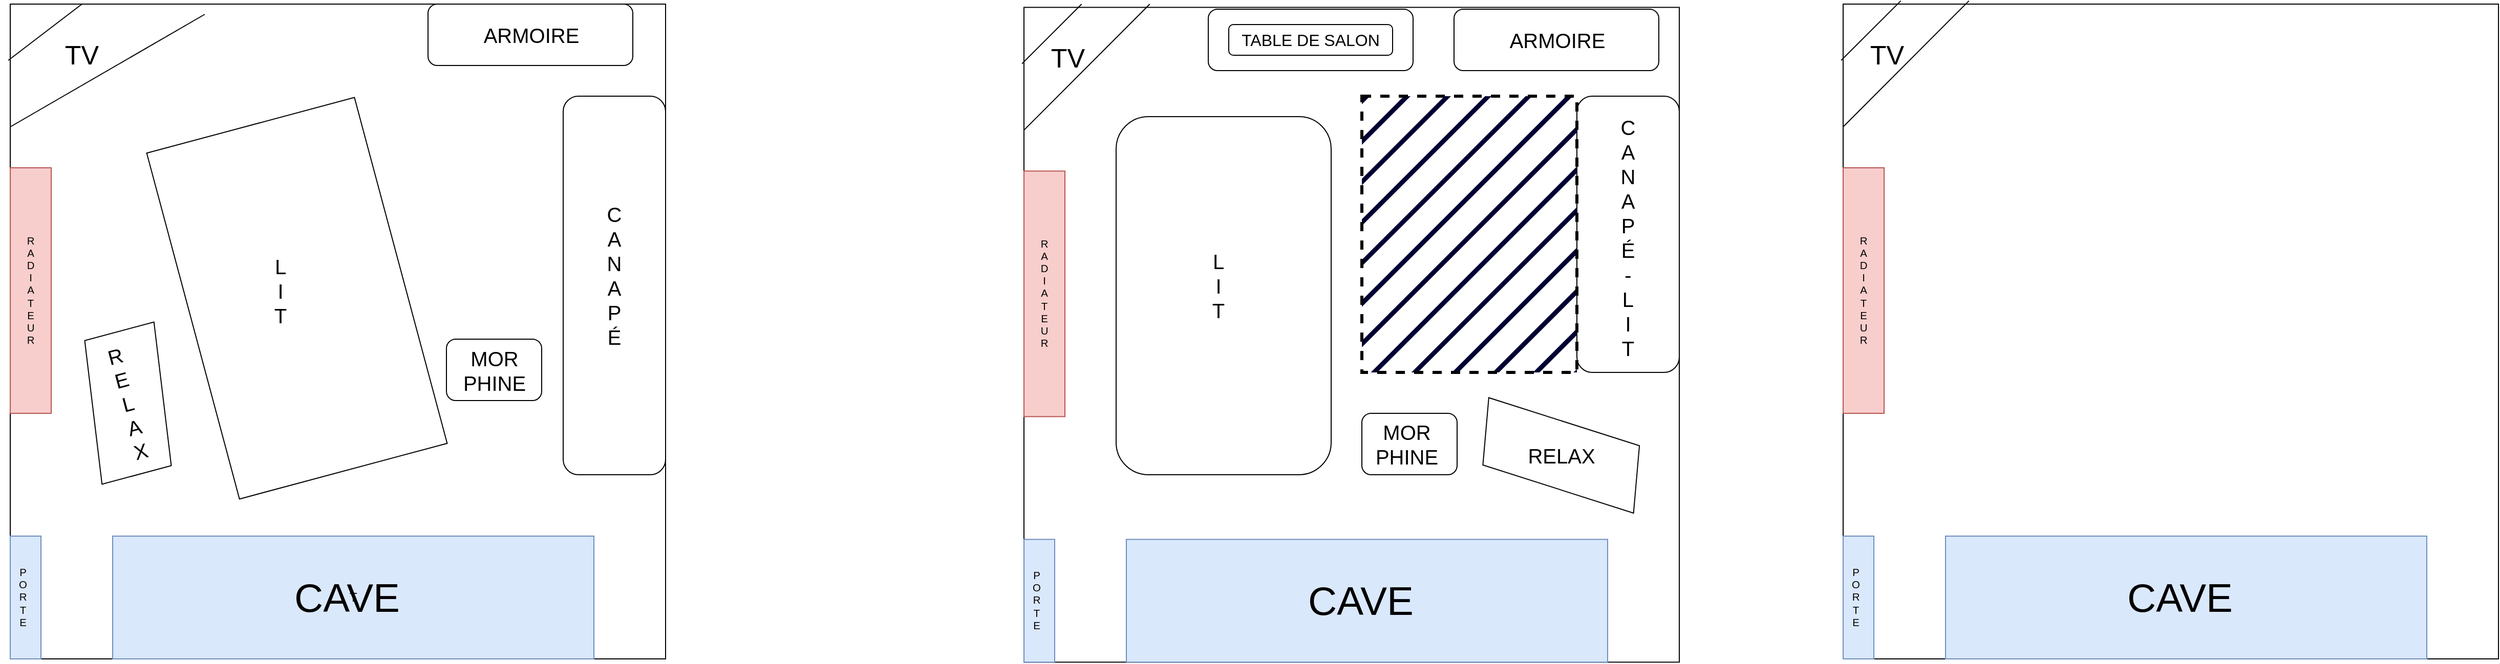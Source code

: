 <mxfile version="20.5.3" type="github">
  <diagram id="ERy5cmdqRieVJY0Wvs2K" name="Page-1">
    <mxGraphModel dx="1694" dy="1053" grid="1" gridSize="10" guides="1" tooltips="1" connect="1" arrows="1" fold="1" page="1" pageScale="1" pageWidth="850" pageHeight="1100" math="0" shadow="0">
      <root>
        <mxCell id="0" />
        <mxCell id="1" parent="0" />
        <mxCell id="TchNHPj4xIEFroDG848J-1" value="" style="whiteSpace=wrap;html=1;aspect=fixed;movable=0;resizable=0;rotatable=0;deletable=0;editable=0;connectable=0;" parent="1" vertex="1">
          <mxGeometry x="40" y="120" width="640" height="640" as="geometry" />
        </mxCell>
        <mxCell id="TchNHPj4xIEFroDG848J-2" value="" style="rounded=0;whiteSpace=wrap;html=1;fillColor=#dae8fc;strokeColor=#6c8ebf;" parent="1" vertex="1">
          <mxGeometry x="40" y="640" width="30" height="120" as="geometry" />
        </mxCell>
        <mxCell id="TchNHPj4xIEFroDG848J-3" value="T" style="rounded=0;whiteSpace=wrap;html=1;fillColor=#dae8fc;strokeColor=#6c8ebf;" parent="1" vertex="1">
          <mxGeometry x="140" y="640" width="470" height="120" as="geometry" />
        </mxCell>
        <mxCell id="TchNHPj4xIEFroDG848J-4" value="" style="rounded=0;whiteSpace=wrap;html=1;fillColor=#f8cecc;strokeColor=#b85450;" parent="1" vertex="1">
          <mxGeometry x="40" y="280" width="40" height="240" as="geometry" />
        </mxCell>
        <mxCell id="TchNHPj4xIEFroDG848J-6" value="" style="endArrow=none;html=1;rounded=0;" parent="1" edge="1">
          <mxGeometry width="50" height="50" relative="1" as="geometry">
            <mxPoint x="40" y="240" as="sourcePoint" />
            <mxPoint x="230" y="130" as="targetPoint" />
          </mxGeometry>
        </mxCell>
        <mxCell id="TchNHPj4xIEFroDG848J-10" value="" style="endArrow=none;html=1;rounded=0;exitX=-0.003;exitY=0.086;exitDx=0;exitDy=0;exitPerimeter=0;" parent="1" source="TchNHPj4xIEFroDG848J-1" edge="1">
          <mxGeometry width="50" height="50" relative="1" as="geometry">
            <mxPoint x="10" y="203.2" as="sourcePoint" />
            <mxPoint x="110" y="120" as="targetPoint" />
          </mxGeometry>
        </mxCell>
        <mxCell id="TchNHPj4xIEFroDG848J-11" value="&lt;font style=&quot;font-size: 26px;&quot;&gt;TV&lt;/font&gt;" style="text;html=1;strokeColor=none;fillColor=none;align=center;verticalAlign=middle;whiteSpace=wrap;rounded=0;" parent="1" vertex="1">
          <mxGeometry x="80" y="155" width="60" height="30" as="geometry" />
        </mxCell>
        <mxCell id="TchNHPj4xIEFroDG848J-26" value="&lt;font style=&quot;font-size: 38.9px;&quot;&gt;CAVE&lt;/font&gt;" style="text;html=1;strokeColor=none;fillColor=none;align=center;verticalAlign=middle;whiteSpace=wrap;rounded=0;fontSize=26;" parent="1" vertex="1">
          <mxGeometry x="274" y="686" width="190" height="30" as="geometry" />
        </mxCell>
        <mxCell id="TchNHPj4xIEFroDG848J-27" value="&lt;div style=&quot;font-size: 10.19px;&quot;&gt;&lt;font style=&quot;font-size: 10.19px;&quot;&gt;P&lt;/font&gt;&lt;/div&gt;&lt;div style=&quot;font-size: 10.19px;&quot;&gt;&lt;font style=&quot;font-size: 10.19px;&quot;&gt;O&lt;/font&gt;&lt;/div&gt;&lt;div style=&quot;font-size: 10.19px;&quot;&gt;&lt;font style=&quot;font-size: 10.19px;&quot;&gt;R&lt;/font&gt;&lt;/div&gt;&lt;div style=&quot;font-size: 10.19px;&quot;&gt;&lt;font style=&quot;font-size: 10.19px;&quot;&gt;T&lt;/font&gt;&lt;/div&gt;&lt;div style=&quot;font-size: 10.19px;&quot;&gt;&lt;font style=&quot;font-size: 10.19px;&quot;&gt;E&lt;/font&gt;&lt;/div&gt;" style="text;html=1;strokeColor=none;fillColor=none;align=center;verticalAlign=middle;whiteSpace=wrap;rounded=0;fontSize=38.9;" parent="1" vertex="1">
          <mxGeometry x="40" y="640" width="25" height="120" as="geometry" />
        </mxCell>
        <mxCell id="TchNHPj4xIEFroDG848J-28" value="&lt;div&gt;R&lt;/div&gt;&lt;div&gt;A&lt;/div&gt;&lt;div&gt;D&lt;/div&gt;&lt;div&gt;I&lt;/div&gt;&lt;div&gt;A&lt;/div&gt;&lt;div&gt;T&lt;/div&gt;&lt;div&gt;E&lt;/div&gt;&lt;div&gt;U&lt;/div&gt;&lt;div&gt;R&lt;br&gt;&lt;/div&gt;" style="text;html=1;strokeColor=none;fillColor=none;align=center;verticalAlign=middle;whiteSpace=wrap;rounded=0;fontSize=10.19;" parent="1" vertex="1">
          <mxGeometry x="30" y="385" width="60" height="30" as="geometry" />
        </mxCell>
        <mxCell id="TchNHPj4xIEFroDG848J-29" value="" style="whiteSpace=wrap;html=1;aspect=fixed;movable=0;resizable=0;rotatable=0;deletable=0;editable=0;connectable=0;" parent="1" vertex="1">
          <mxGeometry x="1030" y="123.2" width="640" height="640" as="geometry" />
        </mxCell>
        <mxCell id="TchNHPj4xIEFroDG848J-30" value="" style="rounded=0;whiteSpace=wrap;html=1;fillColor=#dae8fc;strokeColor=#6c8ebf;" parent="1" vertex="1">
          <mxGeometry x="1030" y="643.2" width="30" height="120" as="geometry" />
        </mxCell>
        <mxCell id="TchNHPj4xIEFroDG848J-31" value="" style="rounded=0;whiteSpace=wrap;html=1;fillColor=#dae8fc;strokeColor=#6c8ebf;" parent="1" vertex="1">
          <mxGeometry x="1130" y="643.2" width="470" height="120" as="geometry" />
        </mxCell>
        <mxCell id="TchNHPj4xIEFroDG848J-32" value="" style="rounded=0;whiteSpace=wrap;html=1;fillColor=#f8cecc;strokeColor=#b85450;" parent="1" vertex="1">
          <mxGeometry x="1030" y="283.2" width="40" height="240" as="geometry" />
        </mxCell>
        <mxCell id="TchNHPj4xIEFroDG848J-33" value="" style="endArrow=none;html=1;rounded=0;entryX=0.192;entryY=-0.005;entryDx=0;entryDy=0;entryPerimeter=0;" parent="1" target="TchNHPj4xIEFroDG848J-29" edge="1">
          <mxGeometry width="50" height="50" relative="1" as="geometry">
            <mxPoint x="1030" y="243.2" as="sourcePoint" />
            <mxPoint x="1080" y="193.2" as="targetPoint" />
          </mxGeometry>
        </mxCell>
        <mxCell id="TchNHPj4xIEFroDG848J-34" value="" style="endArrow=none;html=1;rounded=0;entryX=0.088;entryY=-0.005;entryDx=0;entryDy=0;entryPerimeter=0;exitX=-0.003;exitY=0.086;exitDx=0;exitDy=0;exitPerimeter=0;" parent="1" source="TchNHPj4xIEFroDG848J-29" target="TchNHPj4xIEFroDG848J-29" edge="1">
          <mxGeometry width="50" height="50" relative="1" as="geometry">
            <mxPoint x="1000" y="206.4" as="sourcePoint" />
            <mxPoint x="1122.88" y="83.2" as="targetPoint" />
          </mxGeometry>
        </mxCell>
        <mxCell id="TchNHPj4xIEFroDG848J-35" value="&lt;font style=&quot;font-size: 26px;&quot;&gt;TV&lt;/font&gt;" style="text;html=1;strokeColor=none;fillColor=none;align=center;verticalAlign=middle;whiteSpace=wrap;rounded=0;" parent="1" vertex="1">
          <mxGeometry x="1043" y="158.2" width="60" height="30" as="geometry" />
        </mxCell>
        <mxCell id="TchNHPj4xIEFroDG848J-36" value="&lt;font style=&quot;font-size: 38.9px;&quot;&gt;CAVE&lt;/font&gt;" style="text;html=1;strokeColor=none;fillColor=none;align=center;verticalAlign=middle;whiteSpace=wrap;rounded=0;fontSize=26;" parent="1" vertex="1">
          <mxGeometry x="1264" y="689.2" width="190" height="30" as="geometry" />
        </mxCell>
        <mxCell id="TchNHPj4xIEFroDG848J-37" value="&lt;div style=&quot;font-size: 10.19px;&quot;&gt;&lt;font style=&quot;font-size: 10.19px;&quot;&gt;P&lt;/font&gt;&lt;/div&gt;&lt;div style=&quot;font-size: 10.19px;&quot;&gt;&lt;font style=&quot;font-size: 10.19px;&quot;&gt;O&lt;/font&gt;&lt;/div&gt;&lt;div style=&quot;font-size: 10.19px;&quot;&gt;&lt;font style=&quot;font-size: 10.19px;&quot;&gt;R&lt;/font&gt;&lt;/div&gt;&lt;div style=&quot;font-size: 10.19px;&quot;&gt;&lt;font style=&quot;font-size: 10.19px;&quot;&gt;T&lt;/font&gt;&lt;/div&gt;&lt;div style=&quot;font-size: 10.19px;&quot;&gt;&lt;font style=&quot;font-size: 10.19px;&quot;&gt;E&lt;/font&gt;&lt;/div&gt;" style="text;html=1;strokeColor=none;fillColor=none;align=center;verticalAlign=middle;whiteSpace=wrap;rounded=0;fontSize=38.9;" parent="1" vertex="1">
          <mxGeometry x="1030" y="643.2" width="25" height="120" as="geometry" />
        </mxCell>
        <mxCell id="TchNHPj4xIEFroDG848J-38" value="&lt;div&gt;R&lt;/div&gt;&lt;div&gt;A&lt;/div&gt;&lt;div&gt;D&lt;/div&gt;&lt;div&gt;I&lt;/div&gt;&lt;div&gt;A&lt;/div&gt;&lt;div&gt;T&lt;/div&gt;&lt;div&gt;E&lt;/div&gt;&lt;div&gt;U&lt;/div&gt;&lt;div&gt;R&lt;br&gt;&lt;/div&gt;" style="text;html=1;strokeColor=none;fillColor=none;align=center;verticalAlign=middle;whiteSpace=wrap;rounded=0;fontSize=10.19;" parent="1" vertex="1">
          <mxGeometry x="1020" y="388.2" width="60" height="30" as="geometry" />
        </mxCell>
        <mxCell id="TchNHPj4xIEFroDG848J-39" value="" style="whiteSpace=wrap;html=1;aspect=fixed;" parent="1" vertex="1">
          <mxGeometry x="1830" y="120.0" width="640" height="640" as="geometry" />
        </mxCell>
        <mxCell id="TchNHPj4xIEFroDG848J-40" value="" style="rounded=0;whiteSpace=wrap;html=1;fillColor=#dae8fc;strokeColor=#6c8ebf;" parent="1" vertex="1">
          <mxGeometry x="1830" y="640" width="30" height="120" as="geometry" />
        </mxCell>
        <mxCell id="TchNHPj4xIEFroDG848J-41" value="" style="rounded=0;whiteSpace=wrap;html=1;fillColor=#dae8fc;strokeColor=#6c8ebf;" parent="1" vertex="1">
          <mxGeometry x="1930" y="640" width="470" height="120" as="geometry" />
        </mxCell>
        <mxCell id="TchNHPj4xIEFroDG848J-42" value="" style="rounded=0;whiteSpace=wrap;html=1;fillColor=#f8cecc;strokeColor=#b85450;" parent="1" vertex="1">
          <mxGeometry x="1830" y="280" width="40" height="240" as="geometry" />
        </mxCell>
        <mxCell id="TchNHPj4xIEFroDG848J-43" value="" style="endArrow=none;html=1;rounded=0;entryX=0.192;entryY=-0.005;entryDx=0;entryDy=0;entryPerimeter=0;" parent="1" target="TchNHPj4xIEFroDG848J-39" edge="1">
          <mxGeometry width="50" height="50" relative="1" as="geometry">
            <mxPoint x="1830" y="240.0" as="sourcePoint" />
            <mxPoint x="1880" y="190" as="targetPoint" />
          </mxGeometry>
        </mxCell>
        <mxCell id="TchNHPj4xIEFroDG848J-44" value="" style="endArrow=none;html=1;rounded=0;entryX=0.088;entryY=-0.005;entryDx=0;entryDy=0;entryPerimeter=0;exitX=-0.003;exitY=0.086;exitDx=0;exitDy=0;exitPerimeter=0;" parent="1" source="TchNHPj4xIEFroDG848J-39" target="TchNHPj4xIEFroDG848J-39" edge="1">
          <mxGeometry width="50" height="50" relative="1" as="geometry">
            <mxPoint x="1800" y="203.2" as="sourcePoint" />
            <mxPoint x="1922.88" y="80.0" as="targetPoint" />
          </mxGeometry>
        </mxCell>
        <mxCell id="TchNHPj4xIEFroDG848J-45" value="&lt;font style=&quot;font-size: 26px;&quot;&gt;TV&lt;/font&gt;" style="text;html=1;strokeColor=none;fillColor=none;align=center;verticalAlign=middle;whiteSpace=wrap;rounded=0;" parent="1" vertex="1">
          <mxGeometry x="1843" y="155" width="60" height="30" as="geometry" />
        </mxCell>
        <mxCell id="TchNHPj4xIEFroDG848J-46" value="&lt;font style=&quot;font-size: 38.9px;&quot;&gt;CAVE&lt;/font&gt;" style="text;html=1;strokeColor=none;fillColor=none;align=center;verticalAlign=middle;whiteSpace=wrap;rounded=0;fontSize=26;" parent="1" vertex="1">
          <mxGeometry x="2064" y="686" width="190" height="30" as="geometry" />
        </mxCell>
        <mxCell id="TchNHPj4xIEFroDG848J-47" value="&lt;div style=&quot;font-size: 10.19px;&quot;&gt;&lt;font style=&quot;font-size: 10.19px;&quot;&gt;P&lt;/font&gt;&lt;/div&gt;&lt;div style=&quot;font-size: 10.19px;&quot;&gt;&lt;font style=&quot;font-size: 10.19px;&quot;&gt;O&lt;/font&gt;&lt;/div&gt;&lt;div style=&quot;font-size: 10.19px;&quot;&gt;&lt;font style=&quot;font-size: 10.19px;&quot;&gt;R&lt;/font&gt;&lt;/div&gt;&lt;div style=&quot;font-size: 10.19px;&quot;&gt;&lt;font style=&quot;font-size: 10.19px;&quot;&gt;T&lt;/font&gt;&lt;/div&gt;&lt;div style=&quot;font-size: 10.19px;&quot;&gt;&lt;font style=&quot;font-size: 10.19px;&quot;&gt;E&lt;/font&gt;&lt;/div&gt;" style="text;html=1;strokeColor=none;fillColor=none;align=center;verticalAlign=middle;whiteSpace=wrap;rounded=0;fontSize=38.9;" parent="1" vertex="1">
          <mxGeometry x="1830" y="640" width="25" height="120" as="geometry" />
        </mxCell>
        <mxCell id="TchNHPj4xIEFroDG848J-48" value="&lt;div&gt;R&lt;/div&gt;&lt;div&gt;A&lt;/div&gt;&lt;div&gt;D&lt;/div&gt;&lt;div&gt;I&lt;/div&gt;&lt;div&gt;A&lt;/div&gt;&lt;div&gt;T&lt;/div&gt;&lt;div&gt;E&lt;/div&gt;&lt;div&gt;U&lt;/div&gt;&lt;div&gt;R&lt;br&gt;&lt;/div&gt;" style="text;html=1;strokeColor=none;fillColor=none;align=center;verticalAlign=middle;whiteSpace=wrap;rounded=0;fontSize=10.19;" parent="1" vertex="1">
          <mxGeometry x="1820" y="385" width="60" height="30" as="geometry" />
        </mxCell>
        <mxCell id="TchNHPj4xIEFroDG848J-59" value="" style="rounded=1;whiteSpace=wrap;html=1;fontSize=10.19;" parent="1" vertex="1">
          <mxGeometry x="1210" y="125" width="200" height="60" as="geometry" />
        </mxCell>
        <mxCell id="TchNHPj4xIEFroDG848J-60" value="" style="shape=parallelogram;perimeter=parallelogramPerimeter;whiteSpace=wrap;html=1;fixedSize=1;fontSize=10.19;rotation=-15;" parent="1" vertex="1">
          <mxGeometry x="110" y="440" width="90" height="140" as="geometry" />
        </mxCell>
        <mxCell id="TchNHPj4xIEFroDG848J-61" value="" style="rounded=1;whiteSpace=wrap;html=1;fontSize=10.19;" parent="1" vertex="1">
          <mxGeometry x="448" y="120" width="200" height="60" as="geometry" />
        </mxCell>
        <mxCell id="TchNHPj4xIEFroDG848J-62" value="" style="rounded=1;whiteSpace=wrap;html=1;fontSize=10.19;" parent="1" vertex="1">
          <mxGeometry x="580" y="210" width="100" height="370" as="geometry" />
        </mxCell>
        <mxCell id="TchNHPj4xIEFroDG848J-63" value="&lt;font style=&quot;font-size: 16px;&quot;&gt;TABLE DE SALON&lt;br style=&quot;font-size: 16px;&quot;&gt;&lt;/font&gt;" style="text;html=1;strokeColor=default;fillColor=default;align=center;verticalAlign=middle;whiteSpace=wrap;rounded=1;fontSize=10.19;" parent="1" vertex="1">
          <mxGeometry x="1230" y="140" width="160" height="30" as="geometry" />
        </mxCell>
        <mxCell id="TchNHPj4xIEFroDG848J-64" value="&lt;font style=&quot;font-size: 20px;&quot;&gt;ARMOIRE&lt;/font&gt;" style="text;html=1;strokeColor=none;fillColor=none;align=center;verticalAlign=middle;whiteSpace=wrap;rounded=0;fontSize=10.19;" parent="1" vertex="1">
          <mxGeometry x="469" y="135" width="160" height="30" as="geometry" />
        </mxCell>
        <mxCell id="TchNHPj4xIEFroDG848J-65" value="&lt;div&gt;R&lt;/div&gt;&lt;div&gt;E&lt;/div&gt;&lt;div&gt;L&lt;/div&gt;&lt;div&gt;A&lt;/div&gt;&lt;div&gt;X&lt;br&gt;&lt;/div&gt;" style="text;html=1;strokeColor=none;fillColor=none;align=center;verticalAlign=middle;whiteSpace=wrap;rounded=0;fontSize=20;rotation=-15;" parent="1" vertex="1">
          <mxGeometry x="130" y="450" width="50" height="120" as="geometry" />
        </mxCell>
        <mxCell id="TchNHPj4xIEFroDG848J-66" value="" style="rounded=1;whiteSpace=wrap;html=1;fontSize=20;arcSize=0;rotation=-15;" parent="1" vertex="1">
          <mxGeometry x="215" y="232.5" width="210" height="350" as="geometry" />
        </mxCell>
        <mxCell id="TchNHPj4xIEFroDG848J-67" value="&lt;div&gt;L&lt;/div&gt;&lt;div&gt;I&lt;/div&gt;&lt;div&gt;T&lt;br&gt;&lt;/div&gt;" style="text;html=1;strokeColor=none;fillColor=none;align=center;verticalAlign=middle;whiteSpace=wrap;rounded=0;fontSize=20;" parent="1" vertex="1">
          <mxGeometry x="274" y="332.5" width="60" height="135" as="geometry" />
        </mxCell>
        <mxCell id="TchNHPj4xIEFroDG848J-69" value="&lt;div&gt;C&lt;/div&gt;&lt;div&gt;A&lt;/div&gt;&lt;div&gt;N&lt;/div&gt;&lt;div&gt;A&lt;/div&gt;&lt;div&gt;P&lt;/div&gt;&lt;div&gt;É&lt;br&gt;&lt;/div&gt;" style="text;html=1;strokeColor=none;fillColor=none;align=center;verticalAlign=middle;whiteSpace=wrap;rounded=0;fontSize=20;" parent="1" vertex="1">
          <mxGeometry x="600" y="246.4" width="60" height="276.8" as="geometry" />
        </mxCell>
        <mxCell id="TchNHPj4xIEFroDG848J-70" value="" style="rounded=1;whiteSpace=wrap;html=1;fontSize=20;" parent="1" vertex="1">
          <mxGeometry x="466" y="447.5" width="93" height="60" as="geometry" />
        </mxCell>
        <mxCell id="TchNHPj4xIEFroDG848J-73" value="&lt;div&gt;MOR&lt;/div&gt;&lt;div&gt;PHINE&lt;/div&gt;" style="text;html=1;strokeColor=none;fillColor=none;align=center;verticalAlign=middle;whiteSpace=wrap;rounded=0;fontSize=20;" parent="1" vertex="1">
          <mxGeometry x="482.5" y="462.5" width="60" height="30" as="geometry" />
        </mxCell>
        <mxCell id="TchNHPj4xIEFroDG848J-74" value="" style="rounded=1;whiteSpace=wrap;html=1;fontSize=20;" parent="1" vertex="1">
          <mxGeometry x="1120" y="230" width="210" height="350" as="geometry" />
        </mxCell>
        <mxCell id="TchNHPj4xIEFroDG848J-75" value="&lt;div&gt;L&lt;/div&gt;&lt;div&gt;I&lt;/div&gt;&lt;div&gt;T&lt;br&gt;&lt;/div&gt;" style="text;html=1;strokeColor=none;fillColor=none;align=center;verticalAlign=middle;whiteSpace=wrap;rounded=0;fontSize=20;" parent="1" vertex="1">
          <mxGeometry x="1190" y="327.5" width="60" height="135" as="geometry" />
        </mxCell>
        <mxCell id="TchNHPj4xIEFroDG848J-78" value="" style="rounded=1;whiteSpace=wrap;html=1;fontSize=20;" parent="1" vertex="1">
          <mxGeometry x="1360" y="520" width="93" height="60" as="geometry" />
        </mxCell>
        <mxCell id="TchNHPj4xIEFroDG848J-79" value="&lt;div&gt;MOR&lt;/div&gt;&lt;div&gt;PHINE&lt;/div&gt;" style="text;html=1;strokeColor=none;fillColor=none;align=center;verticalAlign=middle;whiteSpace=wrap;rounded=0;fontSize=20;" parent="1" vertex="1">
          <mxGeometry x="1374" y="535" width="60" height="30" as="geometry" />
        </mxCell>
        <mxCell id="TchNHPj4xIEFroDG848J-80" value="" style="rounded=1;whiteSpace=wrap;html=1;fontSize=10.19;" parent="1" vertex="1">
          <mxGeometry x="1450" y="125" width="200" height="60" as="geometry" />
        </mxCell>
        <mxCell id="TchNHPj4xIEFroDG848J-81" value="&lt;font style=&quot;font-size: 20px;&quot;&gt;ARMOIRE&lt;/font&gt;" style="text;html=1;strokeColor=none;fillColor=none;align=center;verticalAlign=middle;whiteSpace=wrap;rounded=0;fontSize=10.19;" parent="1" vertex="1">
          <mxGeometry x="1471" y="140" width="160" height="30" as="geometry" />
        </mxCell>
        <mxCell id="TchNHPj4xIEFroDG848J-85" value="" style="rounded=1;whiteSpace=wrap;html=1;fontSize=10.19;" parent="1" vertex="1">
          <mxGeometry x="1570" y="210" width="100" height="270" as="geometry" />
        </mxCell>
        <mxCell id="TchNHPj4xIEFroDG848J-86" value="&lt;div style=&quot;font-size: 20px;&quot;&gt;&lt;font style=&quot;font-size: 20px;&quot;&gt;C&lt;/font&gt;&lt;/div&gt;&lt;div style=&quot;font-size: 20px;&quot;&gt;&lt;font style=&quot;font-size: 20px;&quot;&gt;A&lt;/font&gt;&lt;/div&gt;&lt;div style=&quot;font-size: 20px;&quot;&gt;&lt;font style=&quot;font-size: 20px;&quot;&gt;N&lt;/font&gt;&lt;/div&gt;&lt;div style=&quot;font-size: 20px;&quot;&gt;&lt;font style=&quot;font-size: 20px;&quot;&gt;A&lt;/font&gt;&lt;/div&gt;&lt;div style=&quot;font-size: 20px;&quot;&gt;&lt;font style=&quot;font-size: 20px;&quot;&gt;P&lt;/font&gt;&lt;/div&gt;&lt;div style=&quot;font-size: 20px;&quot;&gt;&lt;font style=&quot;font-size: 20px;&quot;&gt;É&lt;br style=&quot;font-size: 20px;&quot;&gt;&lt;/font&gt;&lt;/div&gt;&lt;div style=&quot;font-size: 20px;&quot;&gt;&lt;font style=&quot;font-size: 20px;&quot;&gt;-&lt;/font&gt;&lt;/div&gt;&lt;div style=&quot;font-size: 20px;&quot;&gt;&lt;font style=&quot;font-size: 20px;&quot;&gt;L&lt;/font&gt;&lt;/div&gt;&lt;div style=&quot;font-size: 20px;&quot;&gt;&lt;font style=&quot;font-size: 20px;&quot;&gt;I&lt;/font&gt;&lt;/div&gt;&lt;div style=&quot;font-size: 20px;&quot;&gt;&lt;font style=&quot;font-size: 20px;&quot;&gt;T&lt;br style=&quot;font-size: 20px;&quot;&gt;&lt;/font&gt;&lt;/div&gt;" style="text;html=1;strokeColor=none;fillColor=none;align=center;verticalAlign=middle;whiteSpace=wrap;rounded=0;fontSize=20;" parent="1" vertex="1">
          <mxGeometry x="1590" y="232.5" width="60" height="230" as="geometry" />
        </mxCell>
        <mxCell id="TchNHPj4xIEFroDG848J-88" value="" style="rounded=0;whiteSpace=wrap;html=1;strokeColor=default;fontFamily=Helvetica;fontSize=20;fontColor=default;fillColor=#000033;dashed=1;strokeWidth=3;fillStyle=hatch;" parent="1" vertex="1">
          <mxGeometry x="1360" y="210" width="210" height="270" as="geometry" />
        </mxCell>
        <mxCell id="WkIkqAgkAF1c_FRq6uk9-3" value="" style="shape=parallelogram;perimeter=parallelogramPerimeter;whiteSpace=wrap;html=1;fixedSize=1;strokeColor=default;fontFamily=Helvetica;fontSize=20;fontColor=default;fillColor=default;direction=north;rotation=5;size=33.94;" vertex="1" parent="1">
          <mxGeometry x="1479.3" y="511.09" width="150.65" height="100" as="geometry" />
        </mxCell>
        <mxCell id="WkIkqAgkAF1c_FRq6uk9-4" value="&lt;div&gt;RELAX&lt;br&gt;&lt;/div&gt;" style="text;html=1;strokeColor=none;fillColor=none;align=center;verticalAlign=middle;whiteSpace=wrap;rounded=0;fontSize=20;" vertex="1" parent="1">
          <mxGeometry x="1484.63" y="538.59" width="140" height="45" as="geometry" />
        </mxCell>
      </root>
    </mxGraphModel>
  </diagram>
</mxfile>
